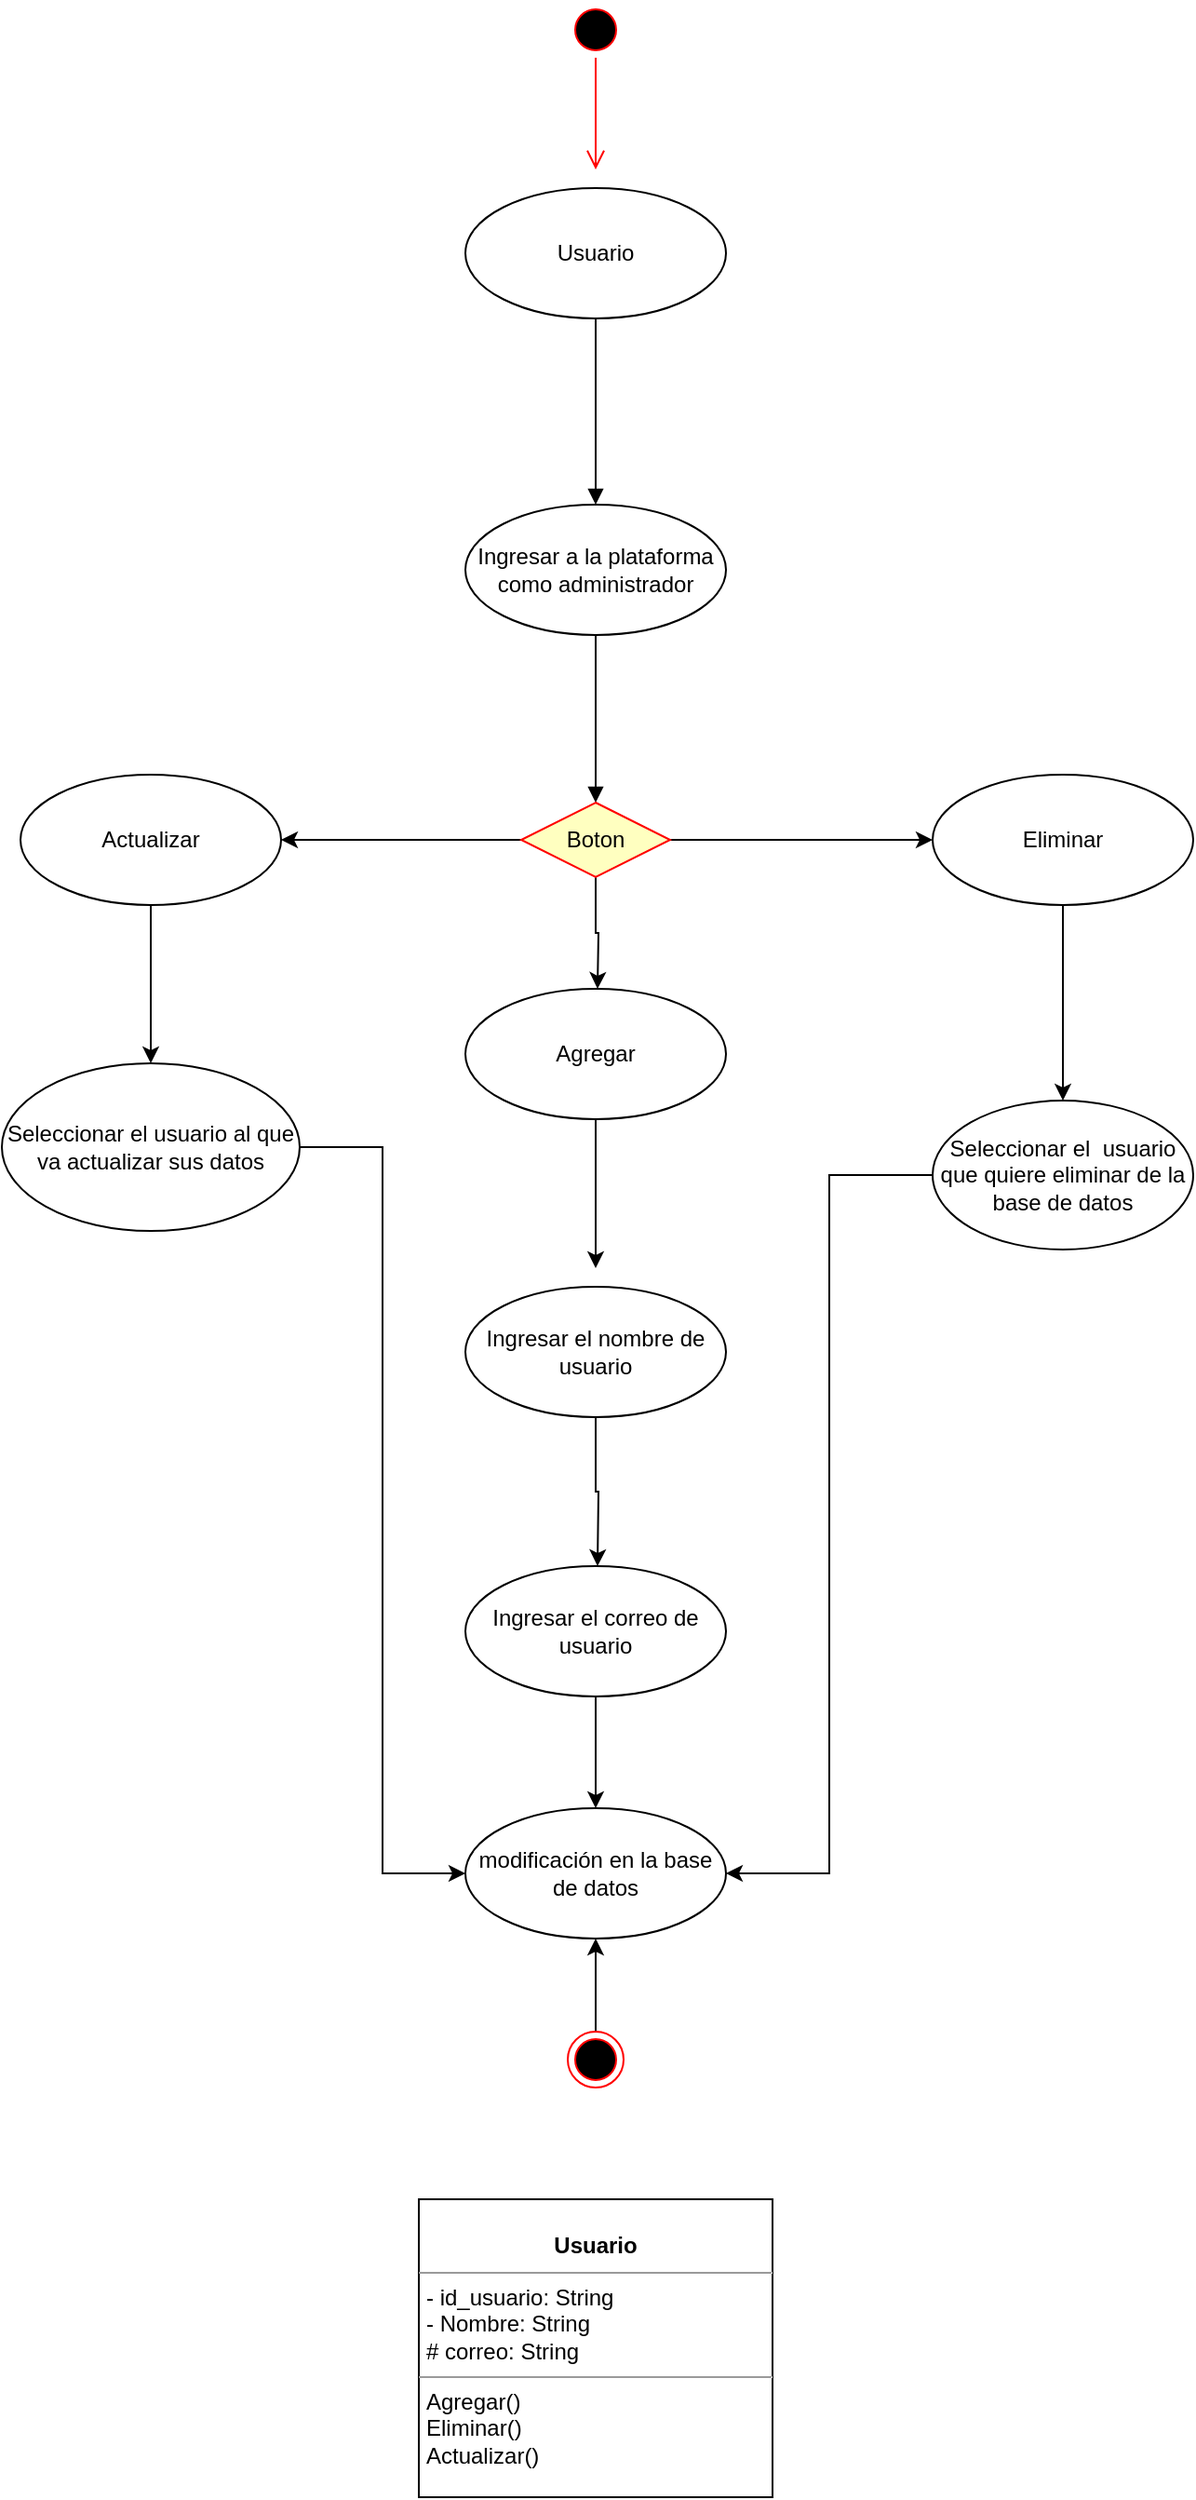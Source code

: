 <mxfile version="15.4.3" type="github">
  <diagram id="4mNhm1m8kC_6178GsUtq" name="Page-1">
    <mxGraphModel dx="1182" dy="764" grid="1" gridSize="10" guides="1" tooltips="1" connect="1" arrows="1" fold="1" page="1" pageScale="1" pageWidth="827" pageHeight="1169" math="0" shadow="0">
      <root>
        <mxCell id="0" />
        <mxCell id="1" parent="0" />
        <mxCell id="gqm2LpXMmxmWjQ3Am7r3-1" value="" style="ellipse;html=1;shape=startState;fillColor=#000000;strokeColor=#ff0000;" parent="1" vertex="1">
          <mxGeometry x="384" y="40" width="30" height="30" as="geometry" />
        </mxCell>
        <mxCell id="gqm2LpXMmxmWjQ3Am7r3-2" value="" style="edgeStyle=orthogonalEdgeStyle;html=1;verticalAlign=bottom;endArrow=open;endSize=8;strokeColor=#ff0000;rounded=0;" parent="1" source="gqm2LpXMmxmWjQ3Am7r3-1" edge="1">
          <mxGeometry relative="1" as="geometry">
            <mxPoint x="399" y="130" as="targetPoint" />
          </mxGeometry>
        </mxCell>
        <mxCell id="z3vBtUcEqBHXQenF32jz-1" value="Usuario" style="ellipse;whiteSpace=wrap;html=1;" parent="1" vertex="1">
          <mxGeometry x="329" y="140" width="140" height="70" as="geometry" />
        </mxCell>
        <mxCell id="z3vBtUcEqBHXQenF32jz-3" value="&lt;br&gt;" style="html=1;verticalAlign=bottom;endArrow=block;rounded=0;edgeStyle=orthogonalEdgeStyle;exitX=0.5;exitY=1;exitDx=0;exitDy=0;" parent="1" source="z3vBtUcEqBHXQenF32jz-1" edge="1">
          <mxGeometry width="80" relative="1" as="geometry">
            <mxPoint x="370" y="320" as="sourcePoint" />
            <mxPoint x="399" y="310" as="targetPoint" />
          </mxGeometry>
        </mxCell>
        <mxCell id="z3vBtUcEqBHXQenF32jz-4" value="&lt;font style=&quot;vertical-align: inherit&quot;&gt;&lt;font style=&quot;vertical-align: inherit&quot;&gt;Ingresar a la plataforma como administrador&lt;/font&gt;&lt;/font&gt;" style="ellipse;whiteSpace=wrap;html=1;" parent="1" vertex="1">
          <mxGeometry x="329" y="310" width="140" height="70" as="geometry" />
        </mxCell>
        <mxCell id="z3vBtUcEqBHXQenF32jz-5" value="&lt;br&gt;" style="html=1;verticalAlign=bottom;endArrow=block;rounded=0;edgeStyle=orthogonalEdgeStyle;exitX=0.5;exitY=1;exitDx=0;exitDy=0;" parent="1" source="z3vBtUcEqBHXQenF32jz-4" edge="1">
          <mxGeometry width="80" relative="1" as="geometry">
            <mxPoint x="398.5" y="390" as="sourcePoint" />
            <mxPoint x="399" y="470" as="targetPoint" />
            <Array as="points">
              <mxPoint x="399" y="460" />
            </Array>
          </mxGeometry>
        </mxCell>
        <mxCell id="z3vBtUcEqBHXQenF32jz-9" style="edgeStyle=orthogonalEdgeStyle;rounded=0;orthogonalLoop=1;jettySize=auto;html=1;exitX=0;exitY=0.5;exitDx=0;exitDy=0;entryX=1;entryY=0.5;entryDx=0;entryDy=0;" parent="1" source="z3vBtUcEqBHXQenF32jz-6" target="z3vBtUcEqBHXQenF32jz-14" edge="1">
          <mxGeometry relative="1" as="geometry">
            <mxPoint x="290" y="490" as="targetPoint" />
          </mxGeometry>
        </mxCell>
        <mxCell id="z3vBtUcEqBHXQenF32jz-10" style="edgeStyle=orthogonalEdgeStyle;rounded=0;orthogonalLoop=1;jettySize=auto;html=1;exitX=1;exitY=0.5;exitDx=0;exitDy=0;entryX=0;entryY=0.5;entryDx=0;entryDy=0;" parent="1" source="z3vBtUcEqBHXQenF32jz-6" target="z3vBtUcEqBHXQenF32jz-12" edge="1">
          <mxGeometry relative="1" as="geometry">
            <mxPoint x="500" y="490" as="targetPoint" />
          </mxGeometry>
        </mxCell>
        <mxCell id="z3vBtUcEqBHXQenF32jz-11" style="edgeStyle=orthogonalEdgeStyle;rounded=0;orthogonalLoop=1;jettySize=auto;html=1;exitX=0.5;exitY=1;exitDx=0;exitDy=0;" parent="1" source="z3vBtUcEqBHXQenF32jz-6" edge="1">
          <mxGeometry relative="1" as="geometry">
            <mxPoint x="400" y="570" as="targetPoint" />
          </mxGeometry>
        </mxCell>
        <mxCell id="z3vBtUcEqBHXQenF32jz-6" value="&lt;font style=&quot;vertical-align: inherit&quot;&gt;&lt;font style=&quot;vertical-align: inherit&quot;&gt;&lt;font style=&quot;vertical-align: inherit&quot;&gt;&lt;font style=&quot;vertical-align: inherit&quot;&gt;Boton&lt;/font&gt;&lt;/font&gt;&lt;br&gt;&lt;/font&gt;&lt;/font&gt;" style="rhombus;whiteSpace=wrap;html=1;fillColor=#ffffc0;strokeColor=#ff0000;" parent="1" vertex="1">
          <mxGeometry x="359" y="470" width="80" height="40" as="geometry" />
        </mxCell>
        <mxCell id="z3vBtUcEqBHXQenF32jz-17" style="edgeStyle=orthogonalEdgeStyle;rounded=0;orthogonalLoop=1;jettySize=auto;html=1;" parent="1" source="z3vBtUcEqBHXQenF32jz-12" edge="1">
          <mxGeometry relative="1" as="geometry">
            <mxPoint x="650" y="630" as="targetPoint" />
          </mxGeometry>
        </mxCell>
        <mxCell id="z3vBtUcEqBHXQenF32jz-12" value="&lt;font style=&quot;vertical-align: inherit&quot;&gt;&lt;font style=&quot;vertical-align: inherit&quot;&gt;Eliminar&lt;/font&gt;&lt;/font&gt;" style="ellipse;whiteSpace=wrap;html=1;" parent="1" vertex="1">
          <mxGeometry x="580" y="455" width="140" height="70" as="geometry" />
        </mxCell>
        <mxCell id="z3vBtUcEqBHXQenF32jz-15" style="edgeStyle=orthogonalEdgeStyle;rounded=0;orthogonalLoop=1;jettySize=auto;html=1;exitX=0.5;exitY=1;exitDx=0;exitDy=0;" parent="1" source="z3vBtUcEqBHXQenF32jz-13" edge="1">
          <mxGeometry relative="1" as="geometry">
            <mxPoint x="399" y="720" as="targetPoint" />
          </mxGeometry>
        </mxCell>
        <mxCell id="z3vBtUcEqBHXQenF32jz-13" value="&lt;font style=&quot;vertical-align: inherit&quot;&gt;&lt;font style=&quot;vertical-align: inherit&quot;&gt;Agregar&lt;/font&gt;&lt;/font&gt;" style="ellipse;whiteSpace=wrap;html=1;" parent="1" vertex="1">
          <mxGeometry x="329" y="570" width="140" height="70" as="geometry" />
        </mxCell>
        <mxCell id="z3vBtUcEqBHXQenF32jz-19" style="edgeStyle=orthogonalEdgeStyle;rounded=0;orthogonalLoop=1;jettySize=auto;html=1;entryX=0.5;entryY=0;entryDx=0;entryDy=0;" parent="1" source="z3vBtUcEqBHXQenF32jz-14" target="z3vBtUcEqBHXQenF32jz-20" edge="1">
          <mxGeometry relative="1" as="geometry">
            <mxPoint x="160" y="590" as="targetPoint" />
          </mxGeometry>
        </mxCell>
        <mxCell id="z3vBtUcEqBHXQenF32jz-14" value="&lt;font style=&quot;vertical-align: inherit&quot;&gt;&lt;font style=&quot;vertical-align: inherit&quot;&gt;Actualizar&lt;/font&gt;&lt;/font&gt;" style="ellipse;whiteSpace=wrap;html=1;" parent="1" vertex="1">
          <mxGeometry x="90" y="455" width="140" height="70" as="geometry" />
        </mxCell>
        <mxCell id="z3vBtUcEqBHXQenF32jz-22" style="edgeStyle=orthogonalEdgeStyle;rounded=0;orthogonalLoop=1;jettySize=auto;html=1;" parent="1" source="z3vBtUcEqBHXQenF32jz-16" edge="1">
          <mxGeometry relative="1" as="geometry">
            <mxPoint x="400" y="880" as="targetPoint" />
          </mxGeometry>
        </mxCell>
        <mxCell id="z3vBtUcEqBHXQenF32jz-16" value="&lt;font style=&quot;vertical-align: inherit&quot;&gt;&lt;font style=&quot;vertical-align: inherit&quot;&gt;Ingresar el nombre de usuario&lt;/font&gt;&lt;/font&gt;" style="ellipse;whiteSpace=wrap;html=1;" parent="1" vertex="1">
          <mxGeometry x="329" y="730" width="140" height="70" as="geometry" />
        </mxCell>
        <mxCell id="z3vBtUcEqBHXQenF32jz-23" style="edgeStyle=orthogonalEdgeStyle;rounded=0;orthogonalLoop=1;jettySize=auto;html=1;entryX=1;entryY=0.5;entryDx=0;entryDy=0;" parent="1" source="z3vBtUcEqBHXQenF32jz-18" target="z3vBtUcEqBHXQenF32jz-24" edge="1">
          <mxGeometry relative="1" as="geometry">
            <mxPoint x="650" y="950" as="targetPoint" />
          </mxGeometry>
        </mxCell>
        <mxCell id="z3vBtUcEqBHXQenF32jz-18" value="&lt;font style=&quot;vertical-align: inherit&quot;&gt;&lt;font style=&quot;vertical-align: inherit&quot;&gt;Seleccionar el&amp;nbsp; usuario que quiere eliminar de la base de datos&lt;/font&gt;&lt;/font&gt;" style="ellipse;whiteSpace=wrap;html=1;" parent="1" vertex="1">
          <mxGeometry x="580" y="630" width="140" height="80" as="geometry" />
        </mxCell>
        <mxCell id="z3vBtUcEqBHXQenF32jz-21" style="edgeStyle=orthogonalEdgeStyle;rounded=0;orthogonalLoop=1;jettySize=auto;html=1;entryX=0;entryY=0.5;entryDx=0;entryDy=0;" parent="1" source="z3vBtUcEqBHXQenF32jz-20" target="z3vBtUcEqBHXQenF32jz-24" edge="1">
          <mxGeometry relative="1" as="geometry">
            <mxPoint x="160" y="950" as="targetPoint" />
          </mxGeometry>
        </mxCell>
        <mxCell id="z3vBtUcEqBHXQenF32jz-20" value="&lt;font style=&quot;vertical-align: inherit&quot;&gt;&lt;font style=&quot;vertical-align: inherit&quot;&gt;Seleccionar el usuario al que va actualizar sus datos&lt;/font&gt;&lt;/font&gt;" style="ellipse;whiteSpace=wrap;html=1;" parent="1" vertex="1">
          <mxGeometry x="80" y="610" width="160" height="90" as="geometry" />
        </mxCell>
        <mxCell id="z3vBtUcEqBHXQenF32jz-24" value="&lt;font style=&quot;vertical-align: inherit&quot;&gt;&lt;font style=&quot;vertical-align: inherit&quot;&gt;modificación en la base de datos&lt;/font&gt;&lt;/font&gt;" style="ellipse;whiteSpace=wrap;html=1;" parent="1" vertex="1">
          <mxGeometry x="329" y="1010" width="140" height="70" as="geometry" />
        </mxCell>
        <mxCell id="z3vBtUcEqBHXQenF32jz-26" style="edgeStyle=orthogonalEdgeStyle;rounded=0;orthogonalLoop=1;jettySize=auto;html=1;entryX=0.5;entryY=0;entryDx=0;entryDy=0;" parent="1" source="z3vBtUcEqBHXQenF32jz-25" target="z3vBtUcEqBHXQenF32jz-24" edge="1">
          <mxGeometry relative="1" as="geometry" />
        </mxCell>
        <mxCell id="z3vBtUcEqBHXQenF32jz-25" value="&lt;font style=&quot;vertical-align: inherit&quot;&gt;&lt;font style=&quot;vertical-align: inherit&quot;&gt;Ingresar el correo de usuario&lt;/font&gt;&lt;/font&gt;" style="ellipse;whiteSpace=wrap;html=1;" parent="1" vertex="1">
          <mxGeometry x="329" y="880" width="140" height="70" as="geometry" />
        </mxCell>
        <mxCell id="z3vBtUcEqBHXQenF32jz-28" style="edgeStyle=orthogonalEdgeStyle;rounded=0;orthogonalLoop=1;jettySize=auto;html=1;entryX=0.5;entryY=1;entryDx=0;entryDy=0;" parent="1" source="z3vBtUcEqBHXQenF32jz-27" target="z3vBtUcEqBHXQenF32jz-24" edge="1">
          <mxGeometry relative="1" as="geometry" />
        </mxCell>
        <mxCell id="z3vBtUcEqBHXQenF32jz-27" value="" style="ellipse;html=1;shape=endState;fillColor=#000000;strokeColor=#ff0000;" parent="1" vertex="1">
          <mxGeometry x="384" y="1130" width="30" height="30" as="geometry" />
        </mxCell>
        <mxCell id="QDHMUk18wRGemSduAv4s-6" value="&lt;p style=&quot;margin: 0px ; margin-top: 4px ; text-align: center&quot;&gt;&lt;br&gt;&lt;b&gt;Usuario&lt;/b&gt;&lt;/p&gt;&lt;hr size=&quot;1&quot;&gt;&lt;p style=&quot;margin: 0px ; margin-left: 4px&quot;&gt;- id_usuario: String&lt;br&gt;- Nombre: String&lt;/p&gt;&lt;p style=&quot;margin: 0px ; margin-left: 4px&quot;&gt;# correo: String&lt;/p&gt;&lt;hr size=&quot;1&quot;&gt;&lt;p style=&quot;margin: 0px ; margin-left: 4px&quot;&gt;Agregar()&lt;br&gt;Eliminar()&lt;/p&gt;&lt;p style=&quot;margin: 0px ; margin-left: 4px&quot;&gt;Actualizar()&lt;/p&gt;" style="verticalAlign=top;align=left;overflow=fill;fontSize=12;fontFamily=Helvetica;html=1;" vertex="1" parent="1">
          <mxGeometry x="304" y="1220" width="190" height="160" as="geometry" />
        </mxCell>
      </root>
    </mxGraphModel>
  </diagram>
</mxfile>
